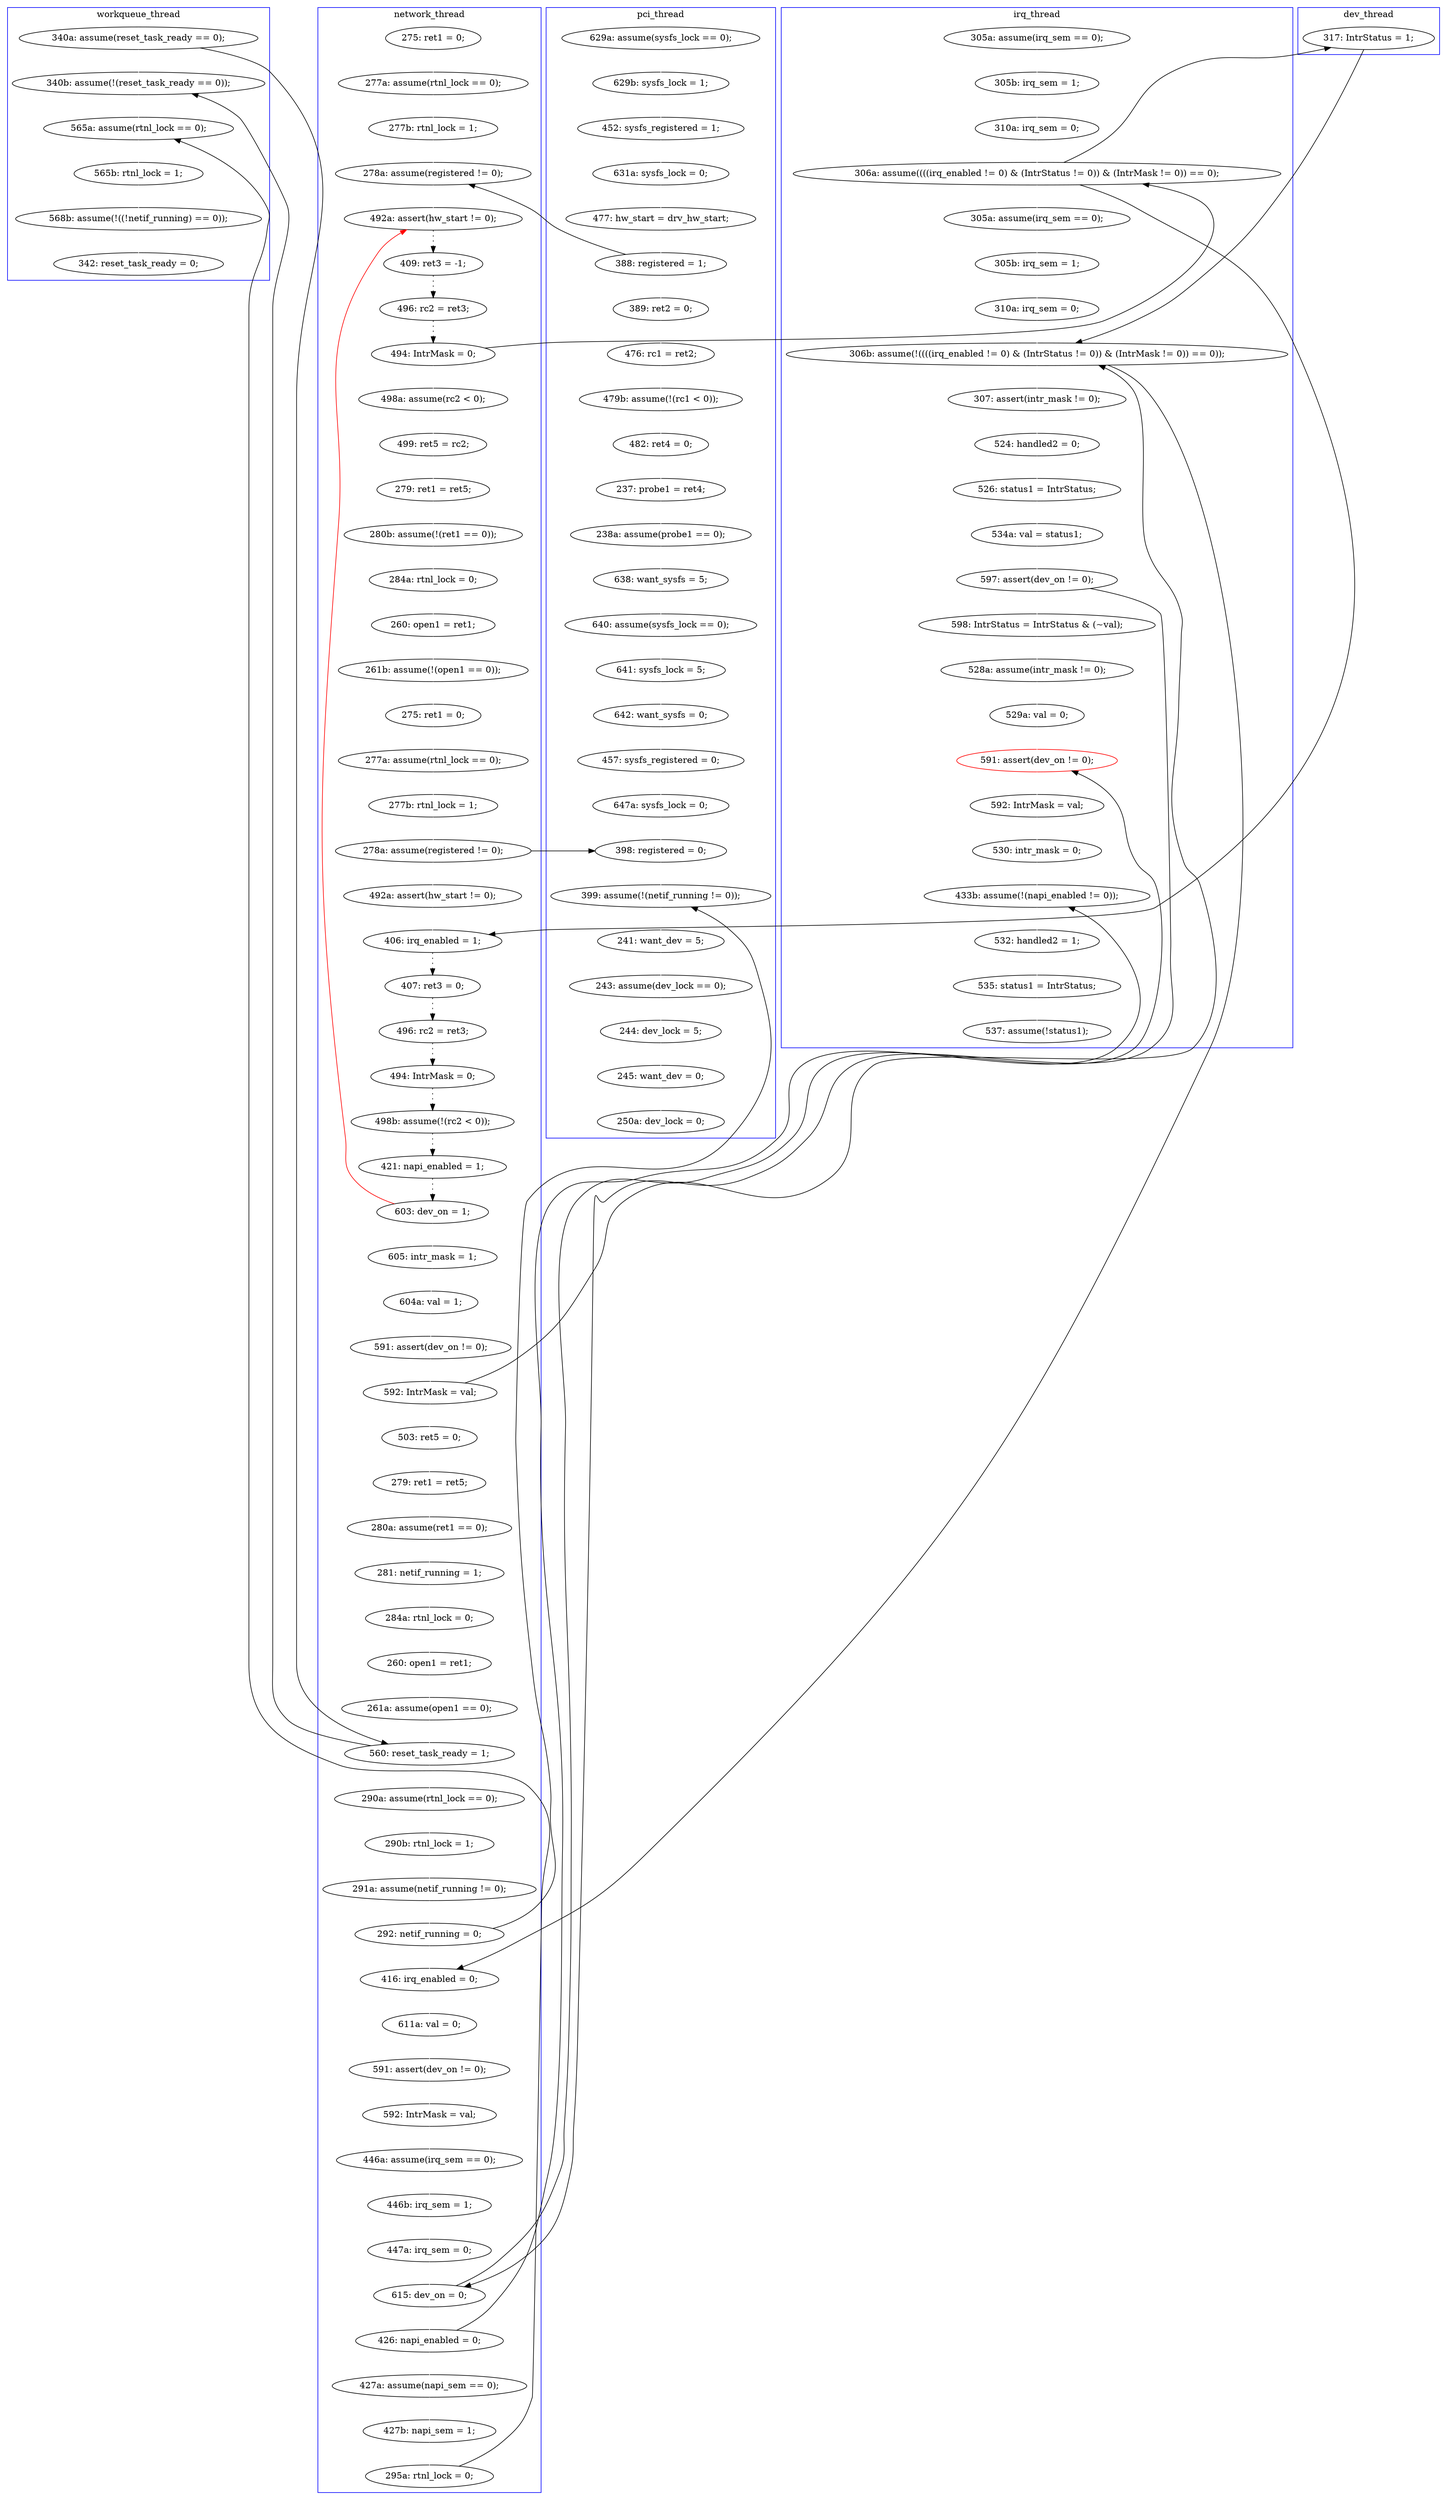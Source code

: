 digraph Counterexample {
	63 -> 64 [color = black, style = dotted]
	137 -> 156 [color = black, style = solid, constraint = false]
	145 -> 173 [color = white, style = solid]
	242 -> 244 [color = white, style = solid]
	167 -> 168 [color = white, style = solid]
	247 -> 248 [color = white, style = solid]
	36 -> 40 [color = white, style = solid]
	42 -> 49 [color = white, style = solid]
	68 -> 69 [color = white, style = solid]
	48 -> 185 [color = white, style = solid]
	216 -> 217 [color = white, style = solid]
	154 -> 156 [color = white, style = solid]
	233 -> 234 [color = white, style = solid]
	50 -> 53 [color = white, style = solid]
	258 -> 259 [color = white, style = solid]
	222 -> 223 [color = white, style = solid]
	188 -> 189 [color = white, style = solid]
	122 -> 125 [color = black, style = dotted]
	231 -> 235 [color = white, style = solid]
	198 -> 201 [color = white, style = solid]
	261 -> 297 [color = white, style = solid]
	269 -> 279 [color = white, style = solid]
	173 -> 174 [color = white, style = solid]
	191 -> 193 [color = white, style = solid]
	47 -> 48 [color = white, style = solid]
	125 -> 129 [color = black, style = dotted]
	136 -> 137 [color = white, style = solid]
	152 -> 153 [color = white, style = solid]
	217 -> 222 [color = white, style = solid]
	288 -> 289 [color = white, style = solid]
	267 -> 269 [color = white, style = solid]
	141 -> 144 [color = white, style = solid]
	174 -> 177 [color = white, style = solid]
	89 -> 221 [color = white, style = solid]
	194 -> 282 [color = black, style = solid, constraint = false]
	78 -> 101 [color = white, style = solid]
	226 -> 231 [color = black, style = solid, constraint = false]
	96 -> 116 [color = black, style = solid, constraint = false]
	190 -> 191 [color = white, style = solid]
	118 -> 120 [color = black, style = dotted]
	249 -> 267 [color = white, style = solid]
	259 -> 261 [color = white, style = solid]
	286 -> 287 [color = white, style = solid]
	147 -> 156 [color = black, style = solid, constraint = false]
	70 -> 73 [color = white, style = solid]
	101 -> 102 [color = white, style = solid]
	157 -> 162 [color = white, style = solid]
	74 -> 75 [color = white, style = solid]
	75 -> 78 [color = white, style = solid]
	140 -> 141 [color = white, style = solid]
	96 -> 152 [color = white, style = solid]
	165 -> 167 [color = white, style = solid]
	66 -> 68 [color = white, style = solid]
	224 -> 226 [color = white, style = solid]
	66 -> 96 [color = black, style = solid, constraint = false]
	193 -> 194 [color = white, style = solid]
	235 -> 237 [color = white, style = solid]
	210 -> 214 [color = white, style = solid]
	244 -> 250 [color = white, style = solid]
	221 -> 258 [color = white, style = solid]
	232 -> 242 [color = black, style = solid, constraint = false]
	226 -> 232 [color = white, style = solid]
	103 -> 105 [color = white, style = solid]
	156 -> 210 [color = black, style = solid, constraint = false]
	168 -> 171 [color = white, style = solid]
	89 -> 181 [color = black, style = solid, constraint = false]
	105 -> 110 [color = white, style = solid]
	194 -> 210 [color = white, style = solid]
	201 -> 209 [color = white, style = solid]
	248 -> 249 [color = white, style = solid]
	32 -> 36 [color = white, style = solid]
	172 -> 231 [color = white, style = solid]
	129 -> 58 [color = red, style = solid, constraint = false]
	189 -> 198 [color = white, style = solid]
	214 -> 216 [color = white, style = solid]
	40 -> 47 [color = white, style = solid]
	144 -> 145 [color = white, style = solid]
	185 -> 188 [color = white, style = solid]
	58 -> 63 [color = black, style = dotted]
	73 -> 74 [color = white, style = solid]
	162 -> 163 [color = white, style = solid]
	64 -> 66 [color = black, style = dotted]
	27 -> 28 [color = white, style = solid]
	93 -> 94 [color = white, style = solid]
	130 -> 131 [color = white, style = solid]
	237 -> 242 [color = white, style = solid]
	232 -> 233 [color = white, style = solid]
	153 -> 154 [color = white, style = solid]
	163 -> 165 [color = white, style = solid]
	137 -> 140 [color = white, style = solid]
	279 -> 282 [color = white, style = solid]
	177 -> 181 [color = white, style = solid]
	156 -> 157 [color = white, style = solid]
	223 -> 224 [color = white, style = solid]
	282 -> 285 [color = white, style = solid]
	116 -> 117 [color = black, style = dotted]
	28 -> 32 [color = white, style = solid]
	250 -> 272 [color = white, style = solid]
	181 -> 190 [color = white, style = solid]
	285 -> 286 [color = white, style = solid]
	96 -> 147 [color = black, style = solid, constraint = false]
	167 -> 226 [color = black, style = solid, constraint = false]
	171 -> 172 [color = white, style = solid]
	234 -> 246 [color = white, style = solid]
	105 -> 279 [color = black, style = solid, constraint = false]
	110 -> 116 [color = white, style = solid]
	181 -> 221 [color = black, style = solid, constraint = false]
	209 -> 247 [color = white, style = solid]
	129 -> 130 [color = white, style = solid]
	120 -> 122 [color = black, style = dotted]
	102 -> 103 [color = white, style = solid]
	94 -> 96 [color = white, style = solid]
	47 -> 53 [color = black, style = solid, constraint = false]
	53 -> 58 [color = white, style = solid]
	69 -> 70 [color = white, style = solid]
	131 -> 136 [color = white, style = solid]
	246 -> 258 [color = black, style = solid, constraint = false]
	117 -> 118 [color = black, style = dotted]
	49 -> 50 [color = white, style = solid]
	92 -> 93 [color = white, style = solid]
	287 -> 288 [color = white, style = solid]
	subgraph cluster7 {
		label = dev_thread
		color = blue
		147  [label = "317: IntrStatus = 1;"]
	}
	subgraph cluster5 {
		label = workqueue_thread
		color = blue
		259  [label = "565b: rtnl_lock = 1;"]
		261  [label = "568b: assume(!((!netif_running) == 0));"]
		297  [label = "342: reset_task_ready = 0;"]
		89  [label = "340a: assume(reset_task_ready == 0);"]
		221  [label = "340b: assume(!(reset_task_ready == 0));"]
		258  [label = "565a: assume(rtnl_lock == 0);"]
	}
	subgraph cluster1 {
		label = pci_thread
		color = blue
		287  [label = "244: dev_lock = 5;"]
		286  [label = "243: assume(dev_lock == 0);"]
		285  [label = "241: want_dev = 5;"]
		289  [label = "250a: dev_lock = 0;"]
		48  [label = "389: ret2 = 0;"]
		27  [label = "629a: assume(sysfs_lock == 0);"]
		288  [label = "245: want_dev = 0;"]
		282  [label = "399: assume(!(netif_running != 0));"]
		201  [label = "238a: assume(probe1 == 0);"]
		47  [label = "388: registered = 1;"]
		32  [label = "452: sysfs_registered = 1;"]
		36  [label = "631a: sysfs_lock = 0;"]
		269  [label = "647a: sysfs_lock = 0;"]
		209  [label = "638: want_sysfs = 5;"]
		185  [label = "476: rc1 = ret2;"]
		188  [label = "479b: assume(!(rc1 < 0));"]
		189  [label = "482: ret4 = 0;"]
		279  [label = "398: registered = 0;"]
		40  [label = "477: hw_start = drv_hw_start;"]
		248  [label = "641: sysfs_lock = 5;"]
		198  [label = "237: probe1 = ret4;"]
		28  [label = "629b: sysfs_lock = 1;"]
		267  [label = "457: sysfs_registered = 0;"]
		247  [label = "640: assume(sysfs_lock == 0);"]
		249  [label = "642: want_sysfs = 0;"]
	}
	subgraph cluster3 {
		label = irq_thread
		color = blue
		250  [label = "535: status1 = IntrStatus;"]
		154  [label = "310a: irq_sem = 0;"]
		96  [label = "306a: assume((((irq_enabled != 0) & (IntrStatus != 0)) & (IntrMask != 0)) == 0);"]
		171  [label = "528a: assume(intr_mask != 0);"]
		153  [label = "305b: irq_sem = 1;"]
		242  [label = "433b: assume(!(napi_enabled != 0));"]
		244  [label = "532: handled2 = 1;"]
		172  [label = "529a: val = 0;"]
		156  [label = "306b: assume(!((((irq_enabled != 0) & (IntrStatus != 0)) & (IntrMask != 0)) == 0));"]
		167  [label = "597: assert(dev_on != 0);"]
		168  [label = "598: IntrStatus = IntrStatus & (~val);"]
		237  [label = "530: intr_mask = 0;"]
		163  [label = "526: status1 = IntrStatus;"]
		165  [label = "534a: val = status1;"]
		94  [label = "310a: irq_sem = 0;"]
		235  [label = "592: IntrMask = val;"]
		93  [label = "305b: irq_sem = 1;"]
		272  [label = "537: assume(!status1);"]
		231  [label = "591: assert(dev_on != 0);", color = red]
		152  [label = "305a: assume(irq_sem == 0);"]
		92  [label = "305a: assume(irq_sem == 0);"]
		157  [label = "307: assert(intr_mask != 0);"]
		162  [label = "524: handled2 = 0;"]
	}
	subgraph cluster2 {
		label = network_thread
		color = blue
		53  [label = "278a: assume(registered != 0);"]
		49  [label = "277a: assume(rtnl_lock == 0);"]
		210  [label = "416: irq_enabled = 0;"]
		193  [label = "291a: assume(netif_running != 0);"]
		224  [label = "447a: irq_sem = 0;"]
		70  [label = "279: ret1 = ret5;"]
		105  [label = "278a: assume(registered != 0);"]
		131  [label = "604a: val = 1;"]
		64  [label = "496: rc2 = ret3;"]
		63  [label = "409: ret3 = -1;"]
		136  [label = "591: assert(dev_on != 0);"]
		222  [label = "446a: assume(irq_sem == 0);"]
		73  [label = "280b: assume(!(ret1 == 0));"]
		145  [label = "281: netif_running = 1;"]
		130  [label = "605: intr_mask = 1;"]
		177  [label = "261a: assume(open1 == 0);"]
		144  [label = "280a: assume(ret1 == 0);"]
		216  [label = "591: assert(dev_on != 0);"]
		101  [label = "275: ret1 = 0;"]
		174  [label = "260: open1 = ret1;"]
		103  [label = "277b: rtnl_lock = 1;"]
		69  [label = "499: ret5 = rc2;"]
		232  [label = "426: napi_enabled = 0;"]
		129  [label = "603: dev_on = 1;"]
		78  [label = "261b: assume(!(open1 == 0));"]
		223  [label = "446b: irq_sem = 1;"]
		102  [label = "277a: assume(rtnl_lock == 0);"]
		118  [label = "496: rc2 = ret3;"]
		173  [label = "284a: rtnl_lock = 0;"]
		75  [label = "260: open1 = ret1;"]
		117  [label = "407: ret3 = 0;"]
		191  [label = "290b: rtnl_lock = 1;"]
		194  [label = "292: netif_running = 0;"]
		66  [label = "494: IntrMask = 0;"]
		122  [label = "498b: assume(!(rc2 < 0));"]
		214  [label = "611a: val = 0;"]
		74  [label = "284a: rtnl_lock = 0;"]
		110  [label = "492a: assert(hw_start != 0);"]
		181  [label = "560: reset_task_ready = 1;"]
		141  [label = "279: ret1 = ret5;"]
		116  [label = "406: irq_enabled = 1;"]
		137  [label = "592: IntrMask = val;"]
		42  [label = "275: ret1 = 0;"]
		246  [label = "295a: rtnl_lock = 0;"]
		234  [label = "427b: napi_sem = 1;"]
		190  [label = "290a: assume(rtnl_lock == 0);"]
		226  [label = "615: dev_on = 0;"]
		68  [label = "498a: assume(rc2 < 0);"]
		125  [label = "421: napi_enabled = 1;"]
		58  [label = "492a: assert(hw_start != 0);"]
		50  [label = "277b: rtnl_lock = 1;"]
		140  [label = "503: ret5 = 0;"]
		120  [label = "494: IntrMask = 0;"]
		233  [label = "427a: assume(napi_sem == 0);"]
		217  [label = "592: IntrMask = val;"]
	}
}